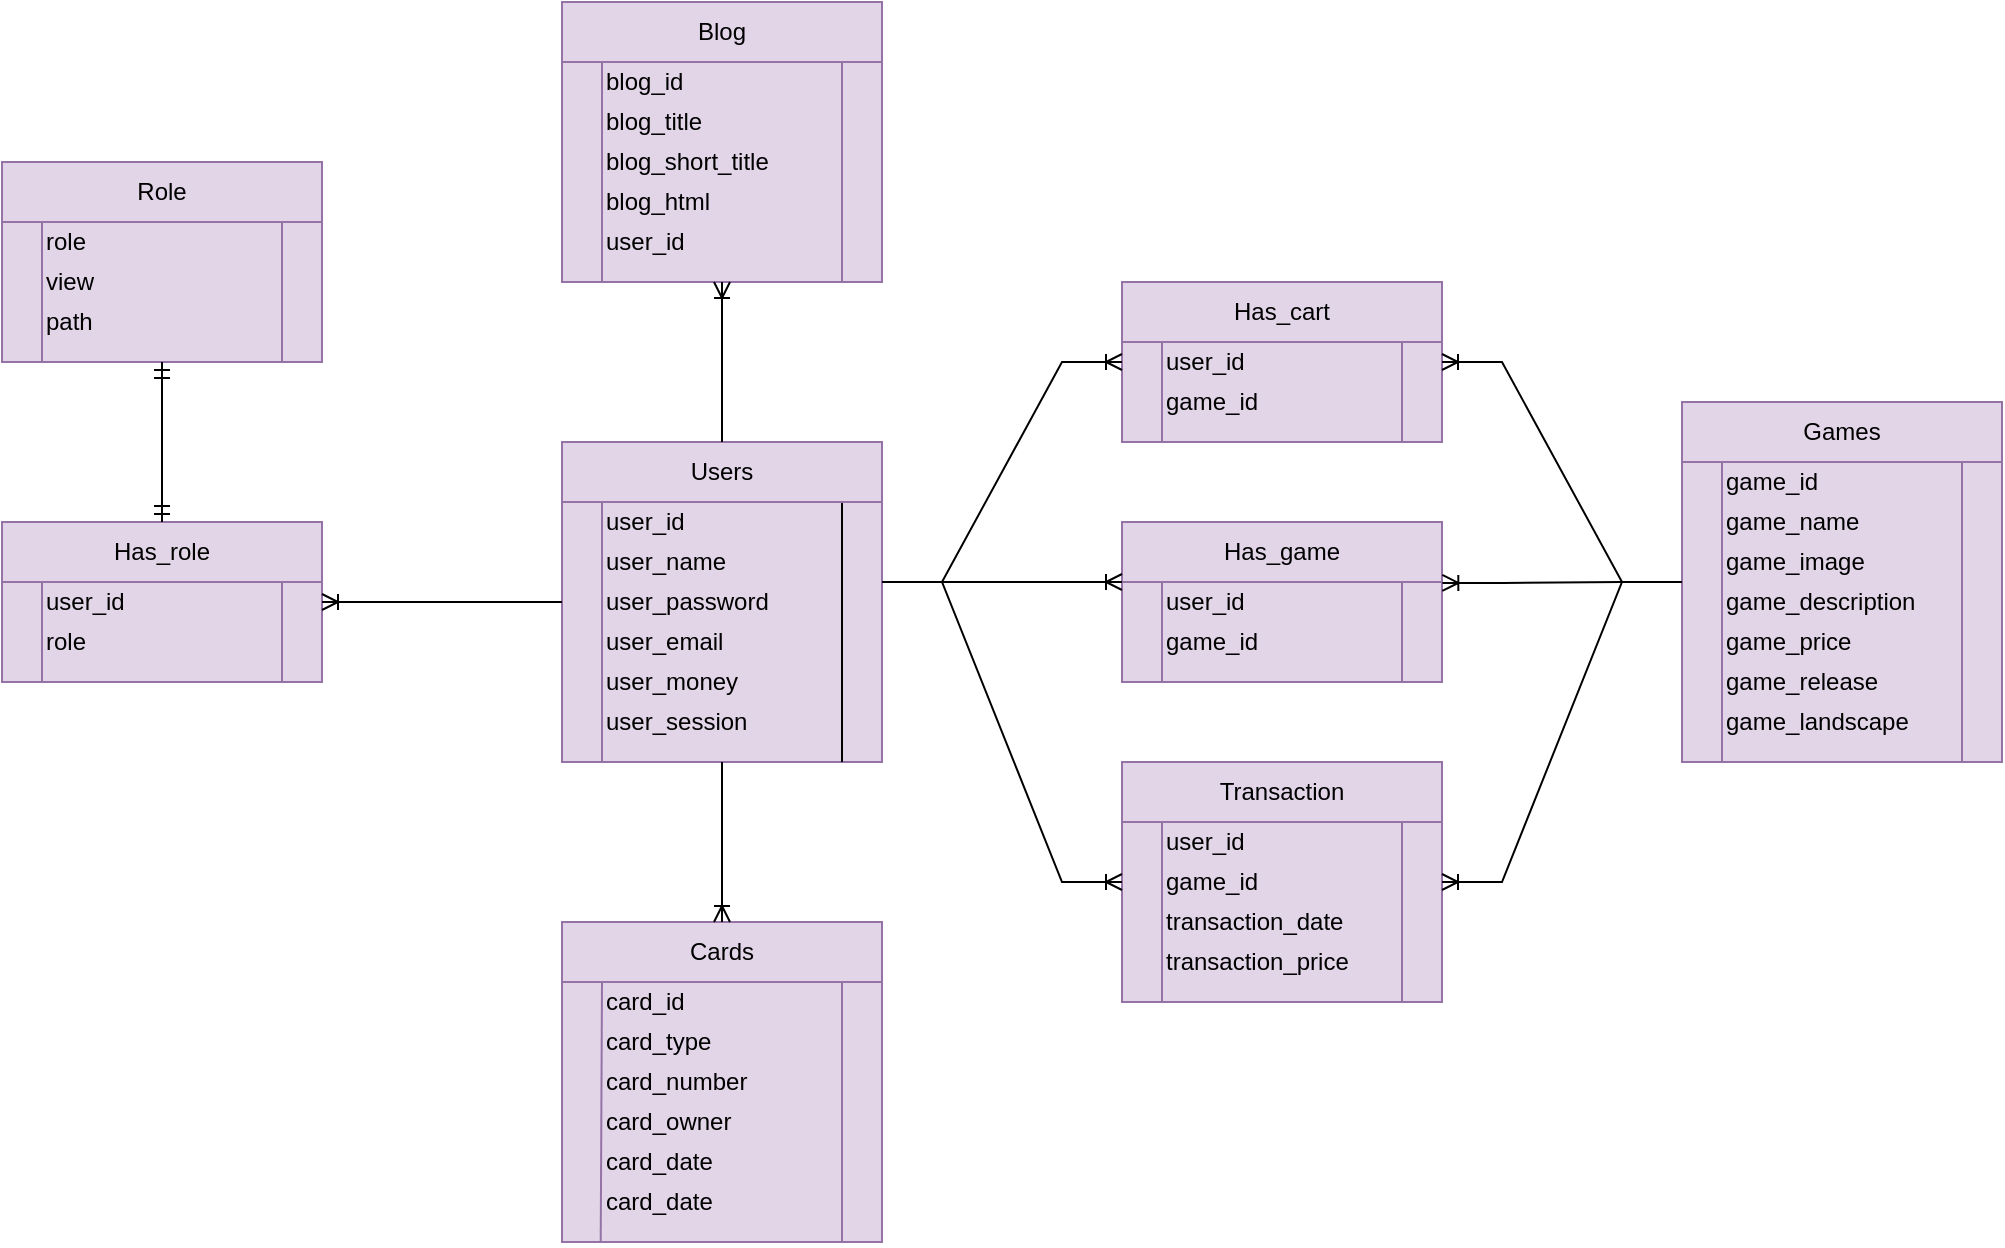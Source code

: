 <mxfile version="15.8.2" type="device"><diagram id="rGAQaOPe0A09g-HLJoSy" name="Page-1"><mxGraphModel dx="1113" dy="566" grid="1" gridSize="10" guides="1" tooltips="1" connect="1" arrows="1" fold="1" page="1" pageScale="1" pageWidth="3300" pageHeight="4681" math="0" shadow="0"><root><mxCell id="0"/><mxCell id="1" parent="0"/><mxCell id="rlixF8Hj_irklnSQhS6D-13" value="" style="rounded=0;whiteSpace=wrap;html=1;fillColor=#e1d5e7;strokeColor=#9673a6;" parent="1" vertex="1"><mxGeometry x="1070" y="840" width="160" height="30" as="geometry"/></mxCell><mxCell id="rlixF8Hj_irklnSQhS6D-14" value="" style="rounded=0;whiteSpace=wrap;html=1;fillColor=#e1d5e7;strokeColor=#9673a6;" parent="1" vertex="1"><mxGeometry x="1070" y="840" width="160" height="160" as="geometry"/></mxCell><mxCell id="rlixF8Hj_irklnSQhS6D-15" value="" style="endArrow=none;html=1;rounded=0;fillColor=#e1d5e7;strokeColor=#9673a6;exitX=0.121;exitY=1.002;exitDx=0;exitDy=0;exitPerimeter=0;" parent="1" edge="1" source="rlixF8Hj_irklnSQhS6D-14"><mxGeometry width="50" height="50" relative="1" as="geometry"><mxPoint x="1090" y="980" as="sourcePoint"/><mxPoint x="1090" y="870" as="targetPoint"/></mxGeometry></mxCell><mxCell id="rlixF8Hj_irklnSQhS6D-16" value="" style="endArrow=none;html=1;rounded=0;fillColor=#e1d5e7;strokeColor=#9673a6;" parent="1" edge="1"><mxGeometry width="50" height="50" relative="1" as="geometry"><mxPoint x="1210" y="1000" as="sourcePoint"/><mxPoint x="1210" y="870" as="targetPoint"/></mxGeometry></mxCell><mxCell id="rlixF8Hj_irklnSQhS6D-18" value="" style="rounded=0;whiteSpace=wrap;html=1;fillColor=#e1d5e7;strokeColor=#9673a6;" parent="1" vertex="1"><mxGeometry x="1350" y="760" width="160" height="30" as="geometry"/></mxCell><mxCell id="rlixF8Hj_irklnSQhS6D-19" value="" style="rounded=0;whiteSpace=wrap;html=1;fillColor=#e1d5e7;strokeColor=#9673a6;" parent="1" vertex="1"><mxGeometry x="1350" y="760" width="160" height="120" as="geometry"/></mxCell><mxCell id="rlixF8Hj_irklnSQhS6D-20" value="" style="endArrow=none;html=1;rounded=0;fillColor=#e1d5e7;strokeColor=#9673a6;" parent="1" edge="1"><mxGeometry width="50" height="50" relative="1" as="geometry"><mxPoint x="1370" y="880" as="sourcePoint"/><mxPoint x="1370" y="790" as="targetPoint"/></mxGeometry></mxCell><mxCell id="rlixF8Hj_irklnSQhS6D-21" value="" style="endArrow=none;html=1;rounded=0;fillColor=#e1d5e7;strokeColor=#9673a6;" parent="1" edge="1"><mxGeometry width="50" height="50" relative="1" as="geometry"><mxPoint x="1490" y="880" as="sourcePoint"/><mxPoint x="1490" y="790" as="targetPoint"/></mxGeometry></mxCell><mxCell id="rlixF8Hj_irklnSQhS6D-33" value="" style="rounded=0;whiteSpace=wrap;html=1;fillColor=#e1d5e7;strokeColor=#9673a6;" parent="1" vertex="1"><mxGeometry x="1350" y="520" width="160" height="30" as="geometry"/></mxCell><mxCell id="rlixF8Hj_irklnSQhS6D-34" value="" style="rounded=0;whiteSpace=wrap;html=1;fillColor=#e1d5e7;strokeColor=#9673a6;" parent="1" vertex="1"><mxGeometry x="1350" y="520" width="160" height="80" as="geometry"/></mxCell><mxCell id="rlixF8Hj_irklnSQhS6D-35" value="" style="endArrow=none;html=1;rounded=0;fillColor=#e1d5e7;strokeColor=#9673a6;" parent="1" edge="1"><mxGeometry width="50" height="50" relative="1" as="geometry"><mxPoint x="1490" y="600" as="sourcePoint"/><mxPoint x="1490" y="550" as="targetPoint"/></mxGeometry></mxCell><mxCell id="rlixF8Hj_irklnSQhS6D-36" value="" style="endArrow=none;html=1;rounded=0;fillColor=#e1d5e7;strokeColor=#9673a6;" parent="1" edge="1"><mxGeometry width="50" height="50" relative="1" as="geometry"><mxPoint x="1370" y="600" as="sourcePoint"/><mxPoint x="1370" y="550" as="targetPoint"/></mxGeometry></mxCell><mxCell id="rlixF8Hj_irklnSQhS6D-49" value="" style="rounded=0;whiteSpace=wrap;html=1;fillColor=#e1d5e7;strokeColor=#9673a6;" parent="1" vertex="1"><mxGeometry x="790" y="460" width="160" height="100" as="geometry"/></mxCell><mxCell id="rlixF8Hj_irklnSQhS6D-50" value="" style="endArrow=none;html=1;rounded=0;fillColor=#e1d5e7;strokeColor=#9673a6;" parent="1" edge="1"><mxGeometry width="50" height="50" relative="1" as="geometry"><mxPoint x="930" y="560" as="sourcePoint"/><mxPoint x="930" y="490" as="targetPoint"/></mxGeometry></mxCell><mxCell id="rlixF8Hj_irklnSQhS6D-51" value="" style="endArrow=none;html=1;rounded=0;fillColor=#e1d5e7;strokeColor=#9673a6;" parent="1" edge="1"><mxGeometry width="50" height="50" relative="1" as="geometry"><mxPoint x="810" y="560" as="sourcePoint"/><mxPoint x="810" y="490" as="targetPoint"/></mxGeometry></mxCell><mxCell id="rlixF8Hj_irklnSQhS6D-53" value="" style="rounded=0;whiteSpace=wrap;html=1;fillColor=#e1d5e7;strokeColor=#9673a6;" parent="1" vertex="1"><mxGeometry x="1070" y="380" width="160" height="30" as="geometry"/></mxCell><mxCell id="rlixF8Hj_irklnSQhS6D-54" value="" style="rounded=0;whiteSpace=wrap;html=1;fillColor=#e1d5e7;strokeColor=#9673a6;" parent="1" vertex="1"><mxGeometry x="1070" y="380" width="160" height="140" as="geometry"/></mxCell><mxCell id="rlixF8Hj_irklnSQhS6D-55" value="" style="endArrow=none;html=1;rounded=0;fillColor=#e1d5e7;strokeColor=#9673a6;" parent="1" edge="1"><mxGeometry width="50" height="50" relative="1" as="geometry"><mxPoint x="1210" y="520" as="sourcePoint"/><mxPoint x="1210" y="410" as="targetPoint"/></mxGeometry></mxCell><mxCell id="rlixF8Hj_irklnSQhS6D-56" value="" style="endArrow=none;html=1;rounded=0;fillColor=#e1d5e7;strokeColor=#9673a6;exitX=0.125;exitY=1;exitDx=0;exitDy=0;exitPerimeter=0;" parent="1" edge="1" source="rlixF8Hj_irklnSQhS6D-54"><mxGeometry width="50" height="50" relative="1" as="geometry"><mxPoint x="1090" y="500" as="sourcePoint"/><mxPoint x="1090" y="410" as="targetPoint"/></mxGeometry></mxCell><mxCell id="rlixF8Hj_irklnSQhS6D-58" value="" style="rounded=0;whiteSpace=wrap;html=1;" parent="1" vertex="1"><mxGeometry x="1070" y="600" width="160" height="30" as="geometry"/></mxCell><mxCell id="rlixF8Hj_irklnSQhS6D-59" value="" style="rounded=0;whiteSpace=wrap;html=1;fillColor=#e1d5e7;strokeColor=#9673a6;" parent="1" vertex="1"><mxGeometry x="1070" y="600" width="160" height="160" as="geometry"/></mxCell><mxCell id="rlixF8Hj_irklnSQhS6D-60" value="" style="endArrow=none;html=1;rounded=0;" parent="1" edge="1"><mxGeometry width="50" height="50" relative="1" as="geometry"><mxPoint x="1210" y="760" as="sourcePoint"/><mxPoint x="1210" y="630" as="targetPoint"/></mxGeometry></mxCell><mxCell id="rlixF8Hj_irklnSQhS6D-61" value="" style="endArrow=none;html=1;rounded=0;fillColor=#e1d5e7;strokeColor=#9673a6;" parent="1" edge="1"><mxGeometry width="50" height="50" relative="1" as="geometry"><mxPoint x="1090" y="760" as="sourcePoint"/><mxPoint x="1090" y="630" as="targetPoint"/></mxGeometry></mxCell><mxCell id="rlixF8Hj_irklnSQhS6D-64" value="" style="rounded=0;whiteSpace=wrap;html=1;" parent="1" vertex="1"><mxGeometry x="1070" y="600" width="160" height="30" as="geometry"/></mxCell><mxCell id="rlixF8Hj_irklnSQhS6D-65" value="" style="rounded=0;whiteSpace=wrap;html=1;fillColor=#e1d5e7;strokeColor=#9673a6;" parent="1" vertex="1"><mxGeometry x="1070" y="840" width="160" height="30" as="geometry"/></mxCell><mxCell id="rlixF8Hj_irklnSQhS6D-68" value="" style="rounded=0;whiteSpace=wrap;html=1;fillColor=#e1d5e7;strokeColor=#9673a6;" parent="1" vertex="1"><mxGeometry x="1350" y="760" width="160" height="30" as="geometry"/></mxCell><mxCell id="rlixF8Hj_irklnSQhS6D-69" value="" style="rounded=0;whiteSpace=wrap;html=1;fillColor=#e1d5e7;strokeColor=#9673a6;" parent="1" vertex="1"><mxGeometry x="1350" y="520" width="160" height="30" as="geometry"/></mxCell><mxCell id="rlixF8Hj_irklnSQhS6D-70" value="" style="rounded=0;whiteSpace=wrap;html=1;fillColor=#e1d5e7;strokeColor=#9673a6;" parent="1" vertex="1"><mxGeometry x="1070" y="380" width="160" height="30" as="geometry"/></mxCell><mxCell id="rlixF8Hj_irklnSQhS6D-75" value="Users" style="text;html=1;strokeColor=#9673a6;fillColor=#e1d5e7;align=center;verticalAlign=middle;whiteSpace=wrap;rounded=0;" parent="1" vertex="1"><mxGeometry x="1070" y="600" width="160" height="30" as="geometry"/></mxCell><mxCell id="rlixF8Hj_irklnSQhS6D-76" value="Role" style="text;html=1;strokeColor=#9673a6;fillColor=#e1d5e7;align=center;verticalAlign=middle;whiteSpace=wrap;rounded=0;" parent="1" vertex="1"><mxGeometry x="790" y="460" width="160" height="30" as="geometry"/></mxCell><mxCell id="rlixF8Hj_irklnSQhS6D-78" value="Cards" style="text;html=1;strokeColor=#9673a6;fillColor=#e1d5e7;align=center;verticalAlign=middle;whiteSpace=wrap;rounded=0;" parent="1" vertex="1"><mxGeometry x="1070" y="840" width="160" height="30" as="geometry"/></mxCell><mxCell id="rlixF8Hj_irklnSQhS6D-79" value="Transaction" style="text;html=1;strokeColor=#9673a6;fillColor=#e1d5e7;align=center;verticalAlign=middle;whiteSpace=wrap;rounded=0;" parent="1" vertex="1"><mxGeometry x="1350" y="760" width="160" height="30" as="geometry"/></mxCell><mxCell id="rlixF8Hj_irklnSQhS6D-80" value="Has_cart" style="text;html=1;strokeColor=#9673a6;fillColor=#e1d5e7;align=center;verticalAlign=middle;whiteSpace=wrap;rounded=0;" parent="1" vertex="1"><mxGeometry x="1350" y="520" width="160" height="30" as="geometry"/></mxCell><mxCell id="rlixF8Hj_irklnSQhS6D-81" value="Blog" style="text;html=1;strokeColor=#9673a6;fillColor=#e1d5e7;align=center;verticalAlign=middle;whiteSpace=wrap;rounded=0;" parent="1" vertex="1"><mxGeometry x="1070" y="380" width="160" height="30" as="geometry"/></mxCell><mxCell id="rlixF8Hj_irklnSQhS6D-83" value="" style="rounded=0;whiteSpace=wrap;html=1;fillColor=#e1d5e7;strokeColor=#9673a6;" parent="1" vertex="1"><mxGeometry x="1630" y="580" width="160" height="30" as="geometry"/></mxCell><mxCell id="rlixF8Hj_irklnSQhS6D-84" value="" style="rounded=0;whiteSpace=wrap;html=1;fillColor=#e1d5e7;strokeColor=#9673a6;" parent="1" vertex="1"><mxGeometry x="1630" y="580" width="160" height="180" as="geometry"/></mxCell><mxCell id="rlixF8Hj_irklnSQhS6D-85" value="" style="endArrow=none;html=1;rounded=0;fillColor=#e1d5e7;strokeColor=#9673a6;" parent="1" edge="1"><mxGeometry width="50" height="50" relative="1" as="geometry"><mxPoint x="1770" y="760" as="sourcePoint"/><mxPoint x="1770" y="610" as="targetPoint"/></mxGeometry></mxCell><mxCell id="rlixF8Hj_irklnSQhS6D-86" value="" style="endArrow=none;html=1;rounded=0;fillColor=#e1d5e7;strokeColor=#9673a6;" parent="1" edge="1"><mxGeometry width="50" height="50" relative="1" as="geometry"><mxPoint x="1650" y="760" as="sourcePoint"/><mxPoint x="1650" y="610" as="targetPoint"/></mxGeometry></mxCell><mxCell id="rlixF8Hj_irklnSQhS6D-88" value="" style="rounded=0;whiteSpace=wrap;html=1;fillColor=#e1d5e7;strokeColor=#9673a6;" parent="1" vertex="1"><mxGeometry x="1630" y="580" width="160" height="30" as="geometry"/></mxCell><mxCell id="rlixF8Hj_irklnSQhS6D-89" value="Games" style="text;html=1;strokeColor=#9673a6;fillColor=#e1d5e7;align=center;verticalAlign=middle;whiteSpace=wrap;rounded=0;" parent="1" vertex="1"><mxGeometry x="1630" y="580" width="160" height="30" as="geometry"/></mxCell><mxCell id="rlixF8Hj_irklnSQhS6D-90" value="role" style="text;html=1;strokeColor=none;fillColor=none;align=left;verticalAlign=middle;whiteSpace=wrap;rounded=0;" parent="1" vertex="1"><mxGeometry x="810" y="490" width="120" height="20" as="geometry"/></mxCell><mxCell id="rlixF8Hj_irklnSQhS6D-92" value="view" style="text;html=1;strokeColor=none;fillColor=none;align=left;verticalAlign=middle;whiteSpace=wrap;rounded=0;" parent="1" vertex="1"><mxGeometry x="810" y="510" width="120" height="20" as="geometry"/></mxCell><mxCell id="rlixF8Hj_irklnSQhS6D-93" value="path" style="text;html=1;strokeColor=none;fillColor=none;align=left;verticalAlign=middle;whiteSpace=wrap;rounded=0;" parent="1" vertex="1"><mxGeometry x="810" y="530" width="120" height="20" as="geometry"/></mxCell><mxCell id="rlixF8Hj_irklnSQhS6D-98" value="user_id" style="text;html=1;strokeColor=none;fillColor=none;align=left;verticalAlign=middle;whiteSpace=wrap;rounded=0;" parent="1" vertex="1"><mxGeometry x="1090" y="630" width="120" height="20" as="geometry"/></mxCell><mxCell id="rlixF8Hj_irklnSQhS6D-99" value="user_name" style="text;html=1;strokeColor=none;fillColor=none;align=left;verticalAlign=middle;whiteSpace=wrap;rounded=0;" parent="1" vertex="1"><mxGeometry x="1090" y="650" width="120" height="20" as="geometry"/></mxCell><mxCell id="rlixF8Hj_irklnSQhS6D-100" value="user_password" style="text;html=1;strokeColor=none;fillColor=none;align=left;verticalAlign=middle;whiteSpace=wrap;rounded=0;" parent="1" vertex="1"><mxGeometry x="1090" y="670" width="120" height="20" as="geometry"/></mxCell><mxCell id="rlixF8Hj_irklnSQhS6D-101" value="user_email" style="text;html=1;strokeColor=none;fillColor=none;align=left;verticalAlign=middle;whiteSpace=wrap;rounded=0;" parent="1" vertex="1"><mxGeometry x="1090" y="690" width="120" height="20" as="geometry"/></mxCell><mxCell id="rlixF8Hj_irklnSQhS6D-102" value="user_money" style="text;html=1;strokeColor=none;fillColor=none;align=left;verticalAlign=middle;whiteSpace=wrap;rounded=0;" parent="1" vertex="1"><mxGeometry x="1090" y="710" width="120" height="20" as="geometry"/></mxCell><mxCell id="rlixF8Hj_irklnSQhS6D-103" value="user_session" style="text;html=1;strokeColor=none;fillColor=none;align=left;verticalAlign=middle;whiteSpace=wrap;rounded=0;" parent="1" vertex="1"><mxGeometry x="1090" y="730" width="120" height="20" as="geometry"/></mxCell><mxCell id="rlixF8Hj_irklnSQhS6D-106" value="card_id" style="text;html=1;strokeColor=none;fillColor=none;align=left;verticalAlign=middle;whiteSpace=wrap;rounded=0;" parent="1" vertex="1"><mxGeometry x="1090" y="870" width="120" height="20" as="geometry"/></mxCell><mxCell id="rlixF8Hj_irklnSQhS6D-107" value="card_type" style="text;html=1;strokeColor=none;fillColor=none;align=left;verticalAlign=middle;whiteSpace=wrap;rounded=0;" parent="1" vertex="1"><mxGeometry x="1090" y="890" width="120" height="20" as="geometry"/></mxCell><mxCell id="rlixF8Hj_irklnSQhS6D-108" value="card_number" style="text;html=1;strokeColor=none;fillColor=none;align=left;verticalAlign=middle;whiteSpace=wrap;rounded=0;" parent="1" vertex="1"><mxGeometry x="1090" y="910" width="120" height="20" as="geometry"/></mxCell><mxCell id="rlixF8Hj_irklnSQhS6D-109" value="card_owner" style="text;html=1;strokeColor=none;fillColor=none;align=left;verticalAlign=middle;whiteSpace=wrap;rounded=0;" parent="1" vertex="1"><mxGeometry x="1090" y="930" width="120" height="20" as="geometry"/></mxCell><mxCell id="rlixF8Hj_irklnSQhS6D-110" value="card_date" style="text;html=1;strokeColor=none;fillColor=none;align=left;verticalAlign=middle;whiteSpace=wrap;rounded=0;" parent="1" vertex="1"><mxGeometry x="1090" y="950" width="120" height="20" as="geometry"/></mxCell><mxCell id="rlixF8Hj_irklnSQhS6D-111" value="user_id" style="text;html=1;strokeColor=none;fillColor=none;align=left;verticalAlign=middle;whiteSpace=wrap;rounded=0;" parent="1" vertex="1"><mxGeometry x="1370" y="550" width="120" height="20" as="geometry"/></mxCell><mxCell id="rlixF8Hj_irklnSQhS6D-112" value="game_id" style="text;html=1;strokeColor=none;fillColor=none;align=left;verticalAlign=middle;whiteSpace=wrap;rounded=0;" parent="1" vertex="1"><mxGeometry x="1370" y="570" width="120" height="20" as="geometry"/></mxCell><mxCell id="rlixF8Hj_irklnSQhS6D-121" value="" style="rounded=0;whiteSpace=wrap;html=1;fillColor=#e1d5e7;strokeColor=#9673a6;" parent="1" vertex="1"><mxGeometry x="1350" y="640" width="160" height="30" as="geometry"/></mxCell><mxCell id="rlixF8Hj_irklnSQhS6D-122" value="" style="rounded=0;whiteSpace=wrap;html=1;fillColor=#e1d5e7;strokeColor=#9673a6;" parent="1" vertex="1"><mxGeometry x="1350" y="640" width="160" height="80" as="geometry"/></mxCell><mxCell id="rlixF8Hj_irklnSQhS6D-123" value="" style="endArrow=none;html=1;rounded=0;fillColor=#e1d5e7;strokeColor=#9673a6;" parent="1" edge="1"><mxGeometry width="50" height="50" relative="1" as="geometry"><mxPoint x="1490" y="720" as="sourcePoint"/><mxPoint x="1490" y="670" as="targetPoint"/></mxGeometry></mxCell><mxCell id="rlixF8Hj_irklnSQhS6D-124" value="" style="endArrow=none;html=1;rounded=0;fillColor=#e1d5e7;strokeColor=#9673a6;" parent="1" edge="1"><mxGeometry width="50" height="50" relative="1" as="geometry"><mxPoint x="1370" y="720" as="sourcePoint"/><mxPoint x="1370" y="670" as="targetPoint"/></mxGeometry></mxCell><mxCell id="rlixF8Hj_irklnSQhS6D-125" value="" style="rounded=0;whiteSpace=wrap;html=1;fillColor=#e1d5e7;strokeColor=#9673a6;" parent="1" vertex="1"><mxGeometry x="1350" y="640" width="160" height="30" as="geometry"/></mxCell><mxCell id="rlixF8Hj_irklnSQhS6D-126" value="Has_game" style="text;html=1;strokeColor=#9673a6;fillColor=#e1d5e7;align=center;verticalAlign=middle;whiteSpace=wrap;rounded=0;" parent="1" vertex="1"><mxGeometry x="1350" y="640" width="160" height="30" as="geometry"/></mxCell><mxCell id="rlixF8Hj_irklnSQhS6D-127" value="user_id" style="text;html=1;strokeColor=none;fillColor=none;align=left;verticalAlign=middle;whiteSpace=wrap;rounded=0;" parent="1" vertex="1"><mxGeometry x="1370" y="670" width="120" height="20" as="geometry"/></mxCell><mxCell id="rlixF8Hj_irklnSQhS6D-128" value="game_id" style="text;html=1;strokeColor=none;fillColor=none;align=left;verticalAlign=middle;whiteSpace=wrap;rounded=0;" parent="1" vertex="1"><mxGeometry x="1370" y="690" width="120" height="20" as="geometry"/></mxCell><mxCell id="rlixF8Hj_irklnSQhS6D-137" value="user_id" style="text;html=1;strokeColor=none;fillColor=none;align=left;verticalAlign=middle;whiteSpace=wrap;rounded=0;" parent="1" vertex="1"><mxGeometry x="1370" y="790" width="120" height="20" as="geometry"/></mxCell><mxCell id="rlixF8Hj_irklnSQhS6D-138" value="game_id" style="text;html=1;strokeColor=none;fillColor=none;align=left;verticalAlign=middle;whiteSpace=wrap;rounded=0;" parent="1" vertex="1"><mxGeometry x="1370" y="810" width="120" height="20" as="geometry"/></mxCell><mxCell id="rlixF8Hj_irklnSQhS6D-139" value="transaction_date" style="text;html=1;strokeColor=none;fillColor=none;align=left;verticalAlign=middle;whiteSpace=wrap;rounded=0;" parent="1" vertex="1"><mxGeometry x="1370" y="830" width="120" height="20" as="geometry"/></mxCell><mxCell id="rlixF8Hj_irklnSQhS6D-140" value="transaction_price" style="text;html=1;strokeColor=none;fillColor=none;align=left;verticalAlign=middle;whiteSpace=wrap;rounded=0;" parent="1" vertex="1"><mxGeometry x="1370" y="850" width="120" height="20" as="geometry"/></mxCell><mxCell id="rlixF8Hj_irklnSQhS6D-142" value="" style="rounded=0;whiteSpace=wrap;html=1;fillColor=#e1d5e7;strokeColor=#9673a6;" parent="1" vertex="1"><mxGeometry x="790" y="640" width="160" height="30" as="geometry"/></mxCell><mxCell id="rlixF8Hj_irklnSQhS6D-143" value="" style="rounded=0;whiteSpace=wrap;html=1;fillColor=#e1d5e7;strokeColor=#9673a6;" parent="1" vertex="1"><mxGeometry x="790" y="640" width="160" height="80" as="geometry"/></mxCell><mxCell id="rlixF8Hj_irklnSQhS6D-144" value="" style="endArrow=none;html=1;rounded=0;fillColor=#e1d5e7;strokeColor=#9673a6;" parent="1" edge="1"><mxGeometry width="50" height="50" relative="1" as="geometry"><mxPoint x="930" y="720" as="sourcePoint"/><mxPoint x="930" y="670" as="targetPoint"/></mxGeometry></mxCell><mxCell id="rlixF8Hj_irklnSQhS6D-145" value="" style="endArrow=none;html=1;rounded=0;fillColor=#e1d5e7;strokeColor=#9673a6;" parent="1" edge="1"><mxGeometry width="50" height="50" relative="1" as="geometry"><mxPoint x="810" y="720" as="sourcePoint"/><mxPoint x="810" y="670" as="targetPoint"/></mxGeometry></mxCell><mxCell id="rlixF8Hj_irklnSQhS6D-146" value="" style="rounded=0;whiteSpace=wrap;html=1;fillColor=#e1d5e7;strokeColor=#9673a6;" parent="1" vertex="1"><mxGeometry x="790" y="640" width="160" height="30" as="geometry"/></mxCell><mxCell id="rlixF8Hj_irklnSQhS6D-147" value="Has_role" style="text;html=1;strokeColor=#9673a6;fillColor=#e1d5e7;align=center;verticalAlign=middle;whiteSpace=wrap;rounded=0;" parent="1" vertex="1"><mxGeometry x="790" y="640" width="160" height="30" as="geometry"/></mxCell><mxCell id="rlixF8Hj_irklnSQhS6D-148" value="user_id" style="text;html=1;strokeColor=none;fillColor=none;align=left;verticalAlign=middle;whiteSpace=wrap;rounded=0;" parent="1" vertex="1"><mxGeometry x="810" y="670" width="120" height="20" as="geometry"/></mxCell><mxCell id="rlixF8Hj_irklnSQhS6D-150" value="role" style="text;html=1;strokeColor=none;fillColor=none;align=left;verticalAlign=middle;whiteSpace=wrap;rounded=0;" parent="1" vertex="1"><mxGeometry x="810" y="690" width="120" height="20" as="geometry"/></mxCell><mxCell id="rlixF8Hj_irklnSQhS6D-165" value="game_release" style="text;html=1;strokeColor=none;fillColor=none;align=left;verticalAlign=middle;whiteSpace=wrap;rounded=0;" parent="1" vertex="1"><mxGeometry x="1650" y="710" width="120" height="20" as="geometry"/></mxCell><mxCell id="rlixF8Hj_irklnSQhS6D-166" value="game_price" style="text;html=1;strokeColor=none;fillColor=none;align=left;verticalAlign=middle;whiteSpace=wrap;rounded=0;" parent="1" vertex="1"><mxGeometry x="1650" y="690" width="120" height="20" as="geometry"/></mxCell><mxCell id="rlixF8Hj_irklnSQhS6D-167" value="game_description" style="text;html=1;strokeColor=none;fillColor=none;align=left;verticalAlign=middle;whiteSpace=wrap;rounded=0;" parent="1" vertex="1"><mxGeometry x="1650" y="670" width="120" height="20" as="geometry"/></mxCell><mxCell id="rlixF8Hj_irklnSQhS6D-168" value="game_image" style="text;html=1;strokeColor=none;fillColor=none;align=left;verticalAlign=middle;whiteSpace=wrap;rounded=0;" parent="1" vertex="1"><mxGeometry x="1650" y="650" width="120" height="20" as="geometry"/></mxCell><mxCell id="rlixF8Hj_irklnSQhS6D-169" value="game_name" style="text;html=1;strokeColor=none;fillColor=none;align=left;verticalAlign=middle;whiteSpace=wrap;rounded=0;" parent="1" vertex="1"><mxGeometry x="1650" y="630" width="120" height="20" as="geometry"/></mxCell><mxCell id="rlixF8Hj_irklnSQhS6D-170" value="game_id" style="text;html=1;strokeColor=none;fillColor=none;align=left;verticalAlign=middle;whiteSpace=wrap;rounded=0;" parent="1" vertex="1"><mxGeometry x="1650" y="610" width="120" height="20" as="geometry"/></mxCell><mxCell id="rlixF8Hj_irklnSQhS6D-171" value="game_landscape" style="text;html=1;strokeColor=none;fillColor=none;align=left;verticalAlign=middle;whiteSpace=wrap;rounded=0;" parent="1" vertex="1"><mxGeometry x="1650" y="730" width="120" height="20" as="geometry"/></mxCell><mxCell id="rlixF8Hj_irklnSQhS6D-172" value="blog_id" style="text;html=1;strokeColor=none;fillColor=none;align=left;verticalAlign=middle;whiteSpace=wrap;rounded=0;" parent="1" vertex="1"><mxGeometry x="1090" y="410" width="120" height="20" as="geometry"/></mxCell><mxCell id="rlixF8Hj_irklnSQhS6D-173" value="blog_title" style="text;html=1;strokeColor=none;fillColor=none;align=left;verticalAlign=middle;whiteSpace=wrap;rounded=0;" parent="1" vertex="1"><mxGeometry x="1090" y="430" width="120" height="20" as="geometry"/></mxCell><mxCell id="rlixF8Hj_irklnSQhS6D-174" value="blog_short_title" style="text;html=1;strokeColor=none;fillColor=none;align=left;verticalAlign=middle;whiteSpace=wrap;rounded=0;" parent="1" vertex="1"><mxGeometry x="1090" y="450" width="120" height="20" as="geometry"/></mxCell><mxCell id="rlixF8Hj_irklnSQhS6D-175" value="blog_html" style="text;html=1;strokeColor=none;fillColor=none;align=left;verticalAlign=middle;whiteSpace=wrap;rounded=0;" parent="1" vertex="1"><mxGeometry x="1090" y="470" width="120" height="20" as="geometry"/></mxCell><mxCell id="E9HUJRN-nUKPu5mwPq09-15" value="" style="edgeStyle=entityRelationEdgeStyle;fontSize=12;html=1;endArrow=ERoneToMany;rounded=0;entryX=0;entryY=0.5;entryDx=0;entryDy=0;" parent="1" target="rlixF8Hj_irklnSQhS6D-34" edge="1"><mxGeometry width="100" height="100" relative="1" as="geometry"><mxPoint x="1230" y="670" as="sourcePoint"/><mxPoint x="1330" y="570" as="targetPoint"/></mxGeometry></mxCell><mxCell id="E9HUJRN-nUKPu5mwPq09-16" value="" style="edgeStyle=entityRelationEdgeStyle;fontSize=12;html=1;endArrow=ERoneToMany;rounded=0;entryX=0;entryY=1;entryDx=0;entryDy=0;" parent="1" target="rlixF8Hj_irklnSQhS6D-126" edge="1"><mxGeometry width="100" height="100" relative="1" as="geometry"><mxPoint x="1230" y="670" as="sourcePoint"/><mxPoint x="1370" y="600" as="targetPoint"/></mxGeometry></mxCell><mxCell id="E9HUJRN-nUKPu5mwPq09-17" value="" style="edgeStyle=entityRelationEdgeStyle;fontSize=12;html=1;endArrow=ERoneToMany;rounded=0;entryX=0;entryY=0.5;entryDx=0;entryDy=0;" parent="1" target="rlixF8Hj_irklnSQhS6D-19" edge="1"><mxGeometry width="100" height="100" relative="1" as="geometry"><mxPoint x="1230" y="670" as="sourcePoint"/><mxPoint x="1370" y="600" as="targetPoint"/></mxGeometry></mxCell><mxCell id="E9HUJRN-nUKPu5mwPq09-18" value="" style="edgeStyle=entityRelationEdgeStyle;fontSize=12;html=1;endArrow=ERoneToMany;rounded=0;exitX=0;exitY=0.5;exitDx=0;exitDy=0;entryX=1;entryY=0.5;entryDx=0;entryDy=0;" parent="1" source="rlixF8Hj_irklnSQhS6D-84" target="rlixF8Hj_irklnSQhS6D-34" edge="1"><mxGeometry width="100" height="100" relative="1" as="geometry"><mxPoint x="1480" y="700" as="sourcePoint"/><mxPoint x="1580" y="600" as="targetPoint"/></mxGeometry></mxCell><mxCell id="E9HUJRN-nUKPu5mwPq09-19" value="" style="edgeStyle=entityRelationEdgeStyle;fontSize=12;html=1;endArrow=ERoneToMany;rounded=0;exitX=0;exitY=0.5;exitDx=0;exitDy=0;entryX=1.001;entryY=0.381;entryDx=0;entryDy=0;entryPerimeter=0;" parent="1" source="rlixF8Hj_irklnSQhS6D-84" target="rlixF8Hj_irklnSQhS6D-122" edge="1"><mxGeometry width="100" height="100" relative="1" as="geometry"><mxPoint x="1640" y="700" as="sourcePoint"/><mxPoint x="1520" y="570" as="targetPoint"/></mxGeometry></mxCell><mxCell id="E9HUJRN-nUKPu5mwPq09-20" value="" style="edgeStyle=entityRelationEdgeStyle;fontSize=12;html=1;endArrow=ERoneToMany;rounded=0;exitX=0;exitY=0.5;exitDx=0;exitDy=0;entryX=1;entryY=0.5;entryDx=0;entryDy=0;" parent="1" source="rlixF8Hj_irklnSQhS6D-84" target="rlixF8Hj_irklnSQhS6D-19" edge="1"><mxGeometry width="100" height="100" relative="1" as="geometry"><mxPoint x="1480" y="700" as="sourcePoint"/><mxPoint x="1580" y="600" as="targetPoint"/></mxGeometry></mxCell><mxCell id="E9HUJRN-nUKPu5mwPq09-23" value="" style="fontSize=12;html=1;endArrow=ERoneToMany;rounded=0;exitX=0.5;exitY=1;exitDx=0;exitDy=0;" parent="1" source="rlixF8Hj_irklnSQhS6D-59" edge="1"><mxGeometry width="100" height="100" relative="1" as="geometry"><mxPoint x="1000" y="800" as="sourcePoint"/><mxPoint x="1150" y="840" as="targetPoint"/></mxGeometry></mxCell><mxCell id="E9HUJRN-nUKPu5mwPq09-25" value="" style="edgeStyle=entityRelationEdgeStyle;fontSize=12;html=1;endArrow=ERoneToMany;rounded=0;exitX=0;exitY=0.5;exitDx=0;exitDy=0;entryX=1;entryY=0.5;entryDx=0;entryDy=0;" parent="1" source="rlixF8Hj_irklnSQhS6D-59" target="rlixF8Hj_irklnSQhS6D-143" edge="1"><mxGeometry width="100" height="100" relative="1" as="geometry"><mxPoint x="1040" y="700" as="sourcePoint"/><mxPoint x="1140" y="600" as="targetPoint"/></mxGeometry></mxCell><mxCell id="E9HUJRN-nUKPu5mwPq09-26" value="" style="fontSize=12;html=1;endArrow=ERmandOne;startArrow=ERmandOne;rounded=0;entryX=0.5;entryY=1;entryDx=0;entryDy=0;exitX=0.5;exitY=0;exitDx=0;exitDy=0;" parent="1" source="rlixF8Hj_irklnSQhS6D-147" target="rlixF8Hj_irklnSQhS6D-49" edge="1"><mxGeometry width="100" height="100" relative="1" as="geometry"><mxPoint x="1040" y="700" as="sourcePoint"/><mxPoint x="1140" y="600" as="targetPoint"/></mxGeometry></mxCell><mxCell id="E9HUJRN-nUKPu5mwPq09-27" value="" style="fontSize=12;html=1;endArrow=ERoneToMany;rounded=0;exitX=0.5;exitY=0;exitDx=0;exitDy=0;entryX=0.5;entryY=1;entryDx=0;entryDy=0;" parent="1" source="rlixF8Hj_irklnSQhS6D-75" edge="1"><mxGeometry width="100" height="100" relative="1" as="geometry"><mxPoint x="1040" y="700" as="sourcePoint"/><mxPoint x="1150" y="520" as="targetPoint"/></mxGeometry></mxCell><mxCell id="gbK9ujmXoVbHl8dRkXBn-1" value="user_id" style="text;html=1;strokeColor=none;fillColor=none;align=left;verticalAlign=middle;whiteSpace=wrap;rounded=0;" vertex="1" parent="1"><mxGeometry x="1090" y="490" width="120" height="20" as="geometry"/></mxCell><mxCell id="gbK9ujmXoVbHl8dRkXBn-2" value="card_date" style="text;html=1;strokeColor=none;fillColor=none;align=left;verticalAlign=middle;whiteSpace=wrap;rounded=0;" vertex="1" parent="1"><mxGeometry x="1090" y="970" width="120" height="20" as="geometry"/></mxCell></root></mxGraphModel></diagram></mxfile>
